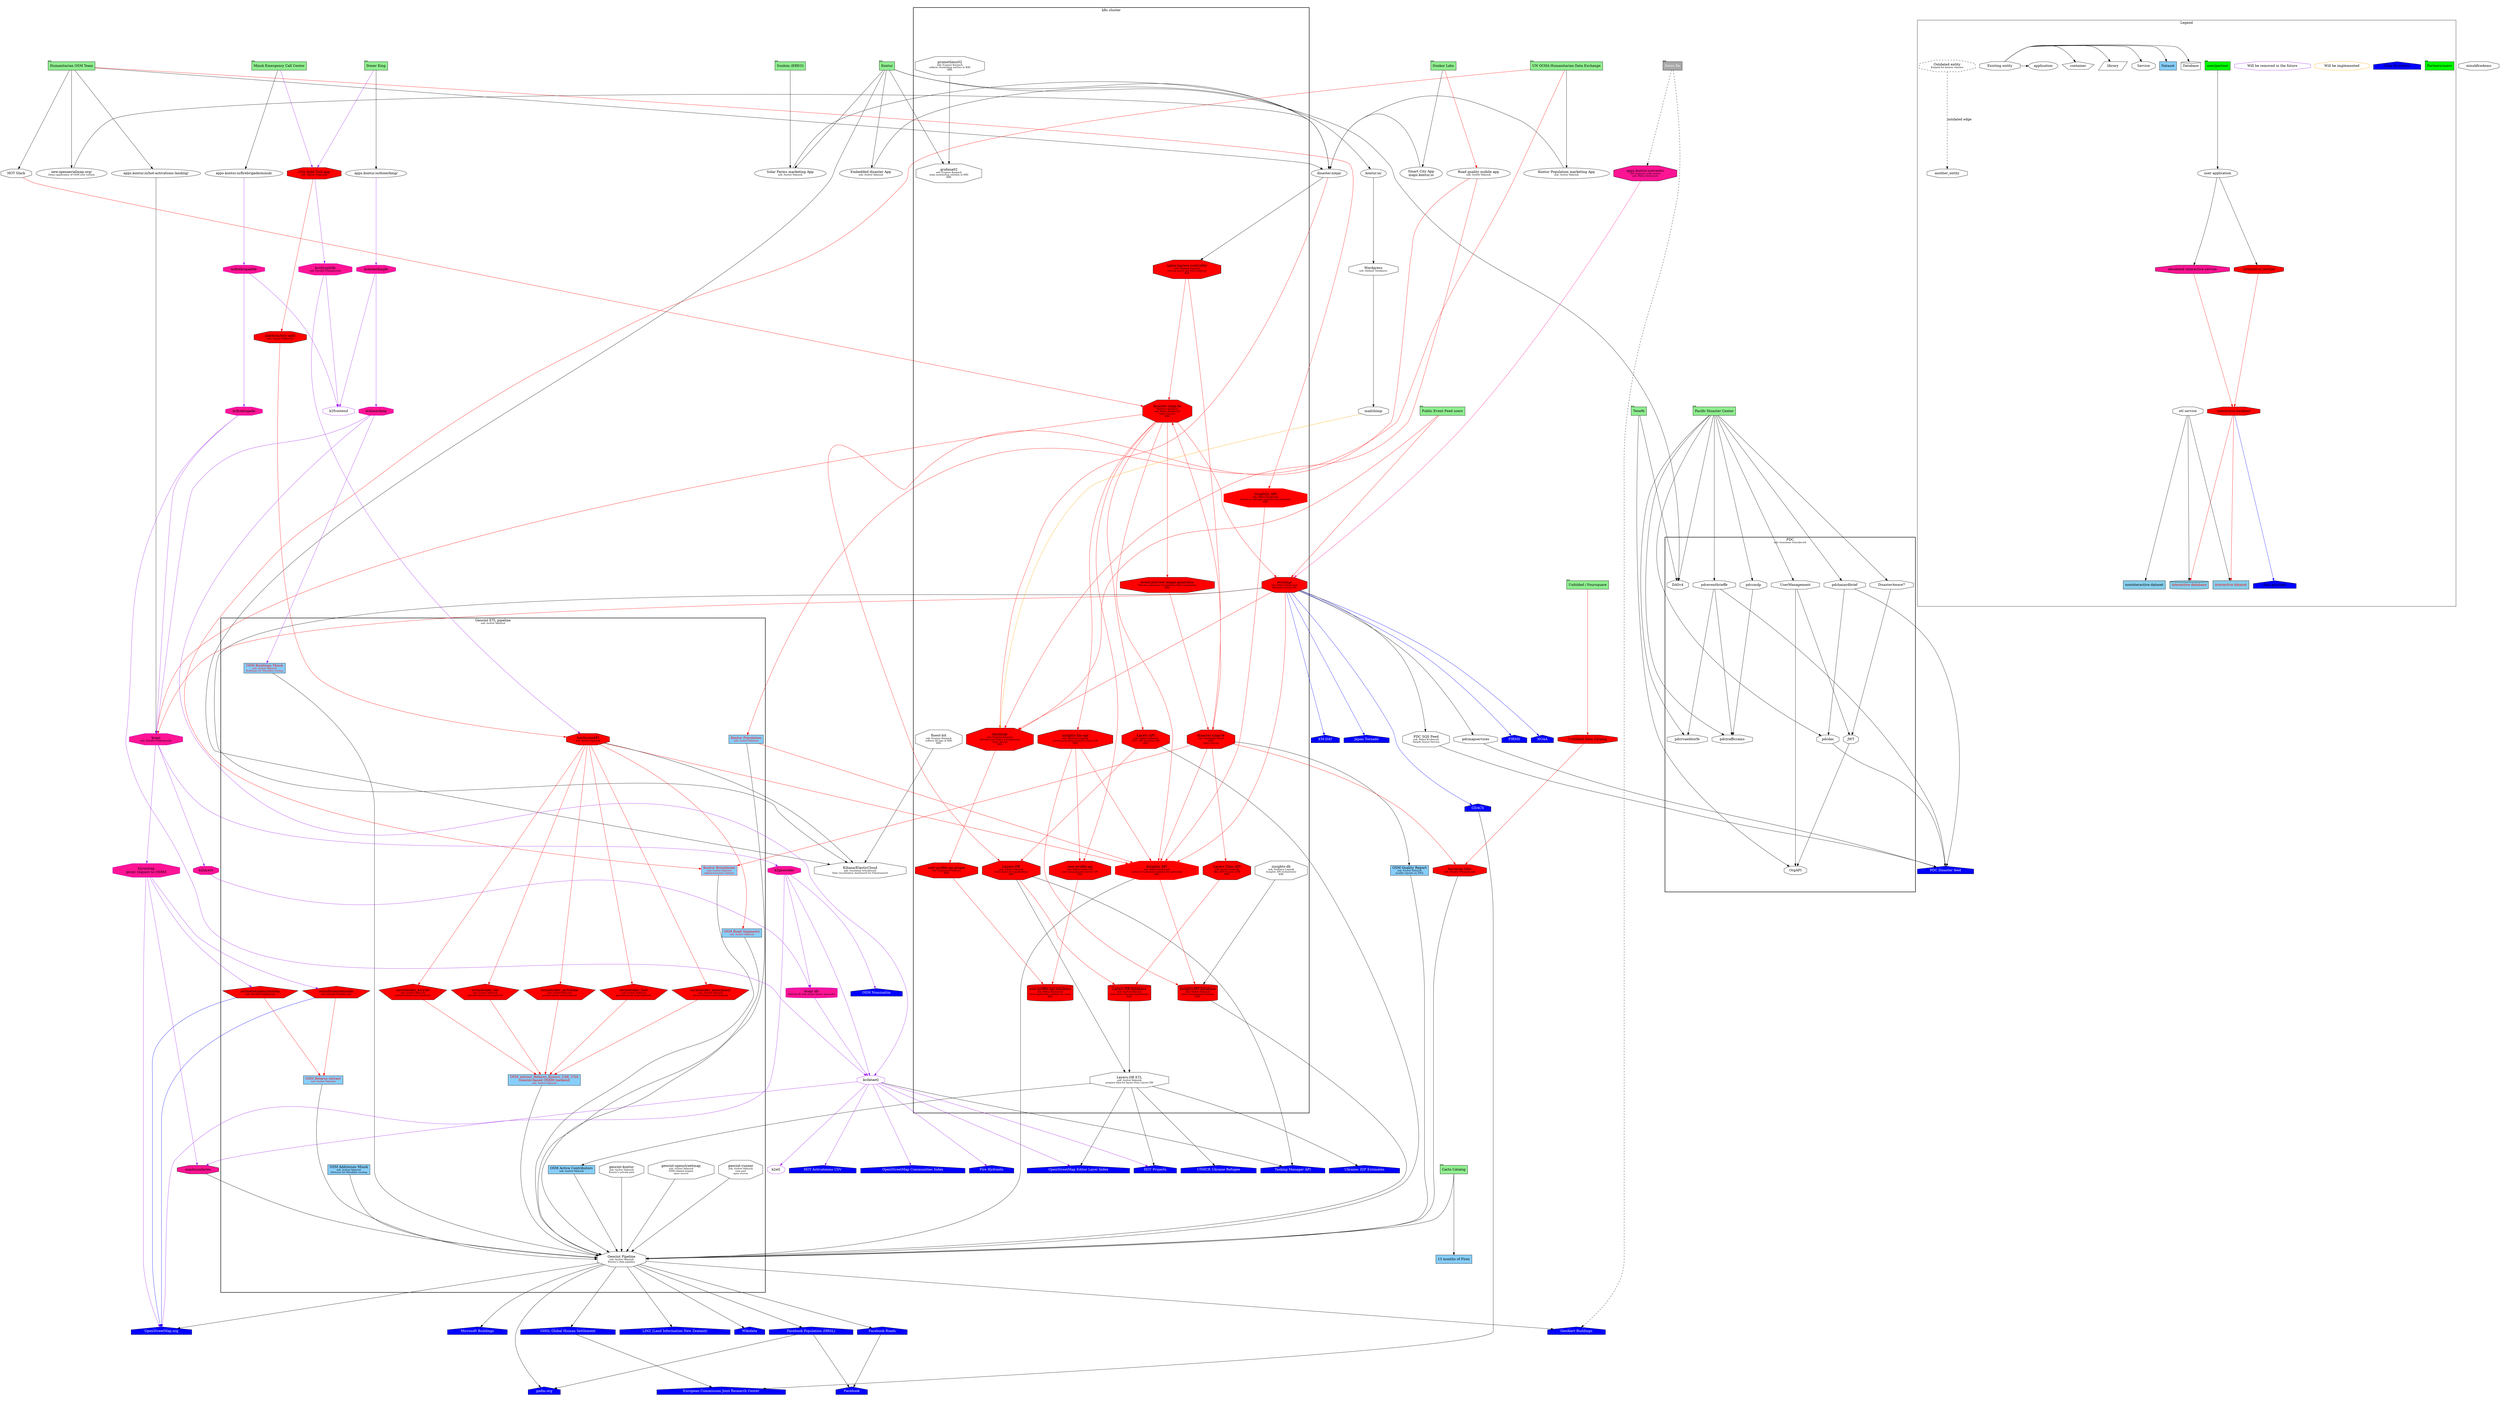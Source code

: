 digraph Platform_services{
    ratio=0.5625
    #ratio=0.7
    #ratio=1.0407 // 1993:1915
    #ratio=1.42
    maxiter=10000
    #compound=true;
    newrank=true
    edge[minlen=1,weight=1]
    node[shape=octagon]

    // customers
    {
      HOT           [label="Humanitarian OSM Team",shape=tab,style=filled,fillcolor=lightgreen,group=hot]
      PDC           [label="Pacific Disaster Center",shape=tab,style=filled,fillcolor=lightgreen]
      Tenefit       [label="Tenefit",shape=tab,style=filled,fillcolor=lightgreen]
      DonerKing     [label="Doner King",shape=tab,style=filled,fillcolor=lightgreen,group="donerking"]
      mchs          [label="Minsk Emergency Call Center",shape=tab,style=filled,fillcolor=lightgreen]
      HDX           [label="UN OCHA Humanitarian Data Exchange",shape=tab,style=filled,fillcolor=lightgreen,group="HDX"]
      Kontur        [label="Kontur",shape=tab,style=filled,fillcolor=lightgreen,group="kontur"]
      Unfolded      [label="Unfolded / Foursquare",shape=tab,style=filled,fillcolor=lightgreen]
      cartocatalog  [label="Carto Catalog",shape=tab,style=filled,fillcolor=lightgreen] //updated 2021-10-08
      DonkorLabs    [label="Donkor Labs",shape=tab,style=filled,fillcolor=lightgreen]
      Sunbim                  [label="Sunbim (KREO)",shape=tab,style=filled,fillcolor=lightgreen]
      public_event_feed_users [label="Public Event Feed users",shape=tab,style=filled,fillcolor=lightgreen]
      //Vianova [label="Vianova",color=red]
      SwissRe                 [label="Swiss Re",shape=tab,style=filled,fontcolor=white,fillcolor=darkgrey] //,color=red,style=dashed]
    }


    // user facing
    // external
    { // data providers 
        //rank=same;

        // grouping is just for better clarity, its not architectural

        { // HOT
          hotactivations     [label="HOT Projects",shape=house,style=filled,fillcolor=blue,fontcolor=white]
          hotactivationscsv  [label="HOT Activateions CSV",shape=house,style=filled,fillcolor=blue,fontcolor=white]
        }

        { // Meta
          facebookpopulation [label="Facebook Population (HRSL)",shape=house,style=filled,fillcolor=blue,fontcolor=white]
          facebookroads      [label="Facebook Roads",shape=house,style=filled,fillcolor=blue,fontcolor=white]
          facebook           [label="Facebook",shape=house,style=filled,fillcolor=blue,fontcolor=white]
        }

        { // OSM
          osm                [label="OpenStreetMap.org",shape=house,style=filled,fillcolor=blue,fontcolor=white]
          osmlayers          [label="OpenStreetMap Editor Layer Index",shape=house,style=filled,fillcolor=blue,fontcolor=white]
          osmcommunities     [label="OpenStreetMap Communities Index",shape=house,style=filled,fillcolor=blue,fontcolor=white]
          osmnominatim       [label="OSM Nominatim",shape=house,style=filled,fillcolor=blue,fontcolor=white]
        }

        { //new
          taskingmanagerapi [label="Tasking Manager API",shape=house,style=filled,fillcolor=blue,fontcolor=white] //new
          firms             [label="FIRMS",shape=house,style=filled,fillcolor=blue,fontcolor=white] //new
          noaa              [label="NOAA",shape=house,style=filled,fillcolor=blue,fontcolor=white] //new
          emdat             [label="EM-DAT",shape=house,style=filled,fillcolor=blue,fontcolor=white] //new
          japantornado      [label="Japan Tornado",shape=house,style=filled,fillcolor=blue,fontcolor=white] //new??
          firehydrants      [label="Fire Hydrants",shape=house,style=filled,fillcolor=blue,fontcolor=white] //new
        }


        { // Ukraine
          unhcrukrainerefugee [label="UNHCR Ukraine Refugee",shape=house,style=filled,fillcolor=blue,fontcolor=white]
          idpestimates [label="Ukraine: IDP Estimates",shape=house,style=filled,fillcolor=blue,fontcolor=white]
        }

        { // other
          msbuildings        [label="Microsoft Buildings",shape=house,style=filled,fillcolor=blue,fontcolor=white]
          geoalertbuildings  [label="GeoAlert Buildings",shape=house,style=filled,fillcolor=blue,fontcolor=white]
          gdacs              [label="GDACS",shape=house,style=filled,fillcolor=blue,fontcolor=white]
          ghs                [label="GHSL Global Human Settlement",shape=house,style=filled,fillcolor=blue,fontcolor=white]
          gadm               [label="gadm.org",shape=house,style=filled,fillcolor=blue,fontcolor=white]
          jrc                [label="European Commission Joint Research Center",shape=house,style=filled,fillcolor=blue,fontcolor=white]
          linz               [label="LINZ (Land Information New Zealand)",shape=house,style=filled,fillcolor=blue,fontcolor=white]
          pdcdisasters       [label="PDC Disaster feed",shape=house,style=filled,fillcolor=blue,fontcolor=white]
          wikidata           [label="Wikidata",shape=house,style=filled,fillcolor=blue,fontcolor=white]
        }
    }

    "layers-db" -> taskingmanagerapi
    "kcdataetl" -> taskingmanagerapi

    {
        rank=same
        OSM_quality_report [label=<OSM Quality Report<BR /><FONT POINT-SIZE="10">ask: Andrei Valasiuk<BR />quality reports on DN2</FONT>>,shape=rectangle,style=filled,fillcolor=lightskyblue]
        k2routing [label=<k2routing<BR />proxy request to OSRM>,style=filled,fillcolor=deeppink]
        k2layers[style=filled, fillcolor=deeppink]
        k2geocoder[style=filled,fillcolor=deeppink]
    }

    subgraph cluster_legend {
        label="Legend"
        {
            rank=same;
            "Partners/users" [shape=tab,style=filled,fillcolor=green]
            "Data Providers" [shape=house,style=filled,fillcolor=blue]
            "Will be implemented" [color=orange]
            "Will be removed in the future" [color=purple]
        }

        {
            "user/partner"[shape=tab,style=filled,fillcolor=green]
            "user application"[shape=ellipse]
            "interactive service"[style=filled,fillcolor=red] 
            "interactive backend"[style=filled,fillcolor=red] 
            "interactive dataset"[shape=rectangle,style=filled,fillcolor=skyblue,fontcolor=red] 
            "interactive database"[shape=cylinder,style=filled,fillcolor=skyblue,fontcolor=red] 
            "noninteractive dataset"[shape=rectangle,style=filled,fillcolor=skyblue] 
            "data provider"[shape=house,style=filled,fillcolor=blue] 
            "etl service"
            "obsoleted interactive service"[style=filled,fillcolor=deeppink] 
            "user/partner"->"user application"
            "user application" -> "interactive service"
            "user application" -> "obsoleted interactive service"
            "interactive service" -> "interactive backend"[color=red]
            "obsoleted interactive service" -> "interactive backend"[color=red]
            "interactive backend" -> "interactive dataset"[color=red]
            "interactive backend" -> "interactive database"[color=red]
            "interactive backend" -> "data provider"[color=blue]
            "etl service" -> "interactive dataset"
            "etl service" -> "interactive database"
            "etl service" -> "noninteractive dataset"

        }

        {
            rank=same;
            "Existing entity" [color=black]
            database [label=<Database>,shape=cylinder,color=black]
            "Existing entity" -> database
            dataset [label=<Dataset>,shape=rectangle,style=filled,fillcolor=lightskyblue,color=black]
            "Existing entity" -> dataset
            service [label=<Service>,shape=octagon,color=black]
            "Existing entity" -> service
            library [label=<library>,shape=parallelogram,color=black]
            "Existing entity" -> library
            container [label=<container>,shape=pentagon,color=black]
            "Existing entity" -> container
            ellipse [label=<application>,shape=ellipse,color=black]
            "Existing entity" -> ellipse
        }

        {
            outdated [label=<Outdated entity<BR /><FONT POINT-SIZE="10">Keeped for history reasons</FONT>>,style=dashed]
            another_entity [shape=octagon]
            outdated -> another_entity [label="outdated edge",style=dashed]
        }        
    }

    subgraph cluster_k8s {
        label="k8s cluster"
        style=bold

        "nginx-ingress-controller" [label=<nginx-ingress-controller<BR /><FONT POINT-SIZE="10">ask: Eugene Karpach<BR />reverse proxy and load balancer<br/>K8S</FONT>>,style=filled,fillcolor=red]
        "disaster-ninja-be" [label=<disaster-ninja-be<BR /><FONT POINT-SIZE="10">Platform backend<BR />ask: Palina Krukovich<BR />Open Source<BR />K8S</FONT>>,style=filled,fillcolor=red,group=ninja]
        "disaster-ninja-fe" [label=<disaster-ninja-fe<BR /><FONT POINT-SIZE="10">ask: Viachaslau Kozel<BR />K8S<BR />Open Source</FONT>>,style=filled,fillcolor=red,group=ninja]
        
        "event-preview-image-generator" [label=<event-preview-image-generator<BR /><FONT POINT-SIZE="10">Preview generator for platform links integration<BR />K8S</FONT>>,style=filled,fillcolor=red,group=ninja]
        
        "layers-tiles-api" [label=<Layers Tiles API<BR /><FONT POINT-SIZE="10">ask: Andrei Valasiuk<BR />tiles API of Layers-DB<BR />K8S</FONT>>,
                                      style=filled,fillcolor=red]
        "Layers-API" [label=<Layers API<BR /><FONT POINT-SIZE="10">ask: Andrei Valasiuk<BR />OGC-API of Layers-DB<BR />K8S</FONT>>,
                                      style=filled,fillcolor=red]
        "user-profile-api" [label=<user-profile-api<FONT POINT-SIZE="10"><BR />ask: Palina Krukovich<BR />user management service API<BR />K8S</FONT>>,
                                      style=filled,fillcolor=red]
        "user-profile-api-database" [label=<user-profile-api-database<FONT POINT-SIZE="10"><BR />ask: Palina Krukovich<BR />store application settings for users<BR />K8S</FONT>>,
                                      shape=cylinder,style=filled,fillcolor=red]
        "user-profile-spi-plugin" [label=<user-profile-spi-plugin<FONT POINT-SIZE="10"><BR />ask: Aliaksandr Kolesen<BR />K8S</FONT>>,style=filled,fillcolor=red]
        insightsapi [label=<Insights API<BR /><FONT POINT-SIZE="10">ask: Palina Krukovich<BR />service to calculate analytics for geometry<BR />K8S</FONT>>,
                              style=filled,color=red]
        graphqlapi [label=<GraphQL API<BR /><FONT POINT-SIZE="10">ask: Palina Krukovich<BR />service to calculate analytics for geometry<BR />K8S</FONT>>,
                              style=filled,color=red]
        "prometheus02" [label=<prometheus02<BR /><FONT POINT-SIZE="10">ask: Eugene Karpach<BR />collects cluster/app metrics in K8S<BR />K8S</FONT>>]
        "grafana02" [label=<grafana02<BR /><FONT POINT-SIZE="10">ask: Eugene Karpach<BR />main monitoring solution in K8S<BR />K8S</FONT>>]
        "fluent-bit" [label=<fluent-bit<FONT POINT-SIZE="10"><BR />ask: Eugene Karpach<BR />collects all logs in K8S<BR />K8S</FONT>>]
        "layers-db" [label=<Layers-DB<BR /><FONT POINT-SIZE="10">ask: Andrei Valasiuk<BR />serve layers for applications<BR />K8S</FONT>>,
                              style=filled,fillcolor=red]
        "layers-db-database" [label=<Layers-DB database<BR /><FONT POINT-SIZE="10">ask: Andrei Valasiuk<BR />store layers for web-applications<BR />K8S</FONT>>,
                              shape=cylinder,style=filled,fillcolor=red]
        "layers-etl" [label=<Layers-DB ETL<BR /><FONT POINT-SIZE="10">ask: Andrei Valasiuk<BR />prepare data for layers from Layers DB</FONT>>]
        "insights-db" [label=<insights-db<BR /><FONT POINT-SIZE="10">ask: Nadzeya Laptsik<BR />Insights API orchestrator<BR />K8S</FONT>>]
        "insights-llm-api" [label=<insights-llm-api<BR /><FONT POINT-SIZE="10">ask: Nadzeya Laptsik<BR />service providing analytics from LLM<BR />K8S</FONT>>,
                                    style=filled,fillcolor=red]
        eventapi [label=<eventapi<BR /><FONT POINT-SIZE="10">ask: Palina Krukovich<BR />disasters events API</FONT>>,group=eventapidata,style=filled,fillcolor=red]
        keycloak [label=<keykloak<BR /><FONT POINT-SIZE="10">ask: Eugene Karpach<BR />Identity and access management<BR />Open Source<BR />K8S</FONT>>,style=filled,fillcolor=red]
        "insightsapi-database" [label=<InsightsAPI-database<FONT POINT-SIZE="10"><BR />ask: Andrei Valasiuk<BR />store hexagonized datasets<BR />K8S</FONT>>,
                                    shape=cylinder,style=filled,fillcolor=red]
    }

    k2geocoder -> osmnominatim [color=purple]

    "user-profile-api" -> "user-profile-api-database"[color=red]
    "user-profile-spi-plugin" -> "user-profile-api-database"[color=red]

    keycloak -> "user-profile-spi-plugin"[color=red]
    eventapi -> keycloak[color=red]

    "basemap tiles"  [label=<basemap tiles<BR /><FONT POINT-SIZE="10">ask: Darafei Praliaskouski</FONT>>][style=filled,fillcolor=red]
    "disaster-ninja-fe" -> "basemap tiles"[color=red] 
    "basemap tiles" -> geocint

    "disaster-ninja-fe" ->  "disaster-ninja-be"[color=red]
    "disaster-ninja-fe" -> kontur_boundaries[color=red]
    "disaster-ninja-fe" -> OSM_quality_report
    "disaster-ninja-fe" -> "layers-tiles-api"[color=red]

    "disaster-ninja-be" -> "user-profile-api"[color=red]
    "disaster-ninja-be" -> "event-preview-image-generator"[color=red]
    "event-preview-image-generator" -> "disaster-ninja-fe"[color=red]
    "disaster-ninja-be" -> insightsapi[color=red]
    "disaster-ninja-fe" -> insightsapi[color=red]
    "disaster-ninja-be" -> "insights-llm-api"[color=red]
    graphqlapi -> insightsapi[color=red]
    "disaster-ninja-be" -> kcapi[color=red]
    "disaster-ninja-be" -> eventapi[color=red]
    "disaster-ninja-be" -> "Layers-API"[color=red]

    "HOT Slack" -> "disaster-ninja-be"[color=red] // should be to ingress controller, maybe...

    "nginx-ingress-controller" -> "disaster-ninja-fe"[color=red] 
    "nginx-ingress-controller" -> "disaster-ninja-be" [color=red]

    SwissRe -> geoalertbuildings [style=dashed]
    SwissRe -> eventapiprod [style=dashed]

    "Layers-API" -> "layers-db"[color=red]
    "layers-tiles-api" -> "layers-db-database"[color=red]
    "layers-db" -> "layers-etl"
    "layers-db" -> "layers-db-database"[color=red]
    "layers-db-database" -> "layers-etl"

    "layers-etl" -> hotactivations
    "layers-etl" -> osmcontributorstiles
    "layers-etl" -> unhcrukrainerefugee
    "layers-etl" -> idpestimates
    "layers-etl" -> osmlayers
    

    gdacs -> jrc
    ghs -> jrc
    facebookpopulation -> facebook
    facebookroads -> facebook


    { // client apps
        rank=same;
        donerkingapp [label="apps.kontur.io/donerking/",group="donerking",shape=ellipse]        
        // deeppink = interactive/outdated?
        eventapiprod [label=<apps.kontur.io/events/<BR /><FONT POINT-SIZE="10">API endpoint with events<BR />ask: Palina Krukovich</FONT>>,style=filled,fillcolor=deeppink]
        mchsapp [label="apps.kontur.io/firebrigade/minsk/",shape=ellipse,group="firebrig"]
        konturwebsite [label="kontur.io/",shape=ellipse,group=konturwebsite]

        {
          hotlandingpage [label="apps.kontur.io/hot-activations-landing/",shape=ellipse,group="hot"]
          "HOT Slack" [group="hot"]
          oam [label=<new.openaerialmap.org/<BR /><FONT POINT-SIZE="10">Demo application of OAM new version</FONT>>,shape=ellipse,group="hot"]
        }

        disasterninja [label="disaster.ninja/",shape=ellipse]
       
        { 
          roadqualityapp [label=<Road quality mobile app<BR /><FONT POINT-SIZE="10">ask: Andrei Valasiuk</FONT>>,shape=ellipse,group="donkor"]
          smartcity [label=<Smart City App<BR />maps.kontur.io>,shape=ellipse,group="donkor"]
        }

        solarfarm [label=<Solar Farms marketing App<BR /><FONT POINT-SIZE="10">ask: Andrei Valasiuk</FONT>>,shape=ellipse]
        embeddedpop [label=<Kontur Population marketing App<BR /><FONT POINT-SIZE="10">ask: Andrei Valasiuk</FONT>>,shape=ellipse,group="HDX"]
        embeddeddisaster [label=<Embedded disaster App<BR /><FONT POINT-SIZE="10">ask: Andrei Valasiuk</FONT>>,shape=ellipse]
    }
    disasterninja -> "nginx-ingress-controller"
    disasterninja -> keycloak[color=red]
    Sunbim -> solarfarm

    embeddedpop -> disasterninja
    embeddeddisaster -> disasterninja
    oam -> disasterninja

    DonkorLabs -> smartcity -> disasterninja
    DonkorLabs -> roadqualityapp -> keycloak[color=red]

    roadqualityapp -> "layers-db"[color=red]
    solarfarm -> disasterninja


    public_event_feed_users -> keycloak[color=red]
    public_event_feed_users -> eventapi[color=red]
    HOT -> disasterninja
    HOT -> hotlandingpage //new
    HOT -> "HOT Slack"
    HOT -> oam
    HOT -> graphqlapi[color=red]
    Kontur -> solarfarm
    Kontur -> embeddeddisaster
    
    "Unfolded Data Catalog"[style=filled,fillcolor=red]
    Unfolded -> "Unfolded Data Catalog"[color=red] //updated 2021-10-08
    "Unfolded Data Catalog" -> "basemap tiles"[color=red] //updated 2021-10-08

    "13 months of Fires" [label=<13 months of Fires>,shape=rectangle,style=filled,fillcolor=lightskyblue]
    cartocatalog -> "13 months of Fires"//updated 2021-10-08
    cartocatalog -> geocint //updated 2021-10-08

    eventapiprod -> eventapi[color=deeppink]
    hotlandingpage -> kcapi //new
    CSTAPP [label=<City Split Tool app<BR /><FONT POINT-SIZE="10">ask: Tigran Grigoryan</FONT>>,style=filled,fillcolor=red]
    mchs -> CSTAPP[color=purple]
    DonerKing -> CSTAPP [color=purple]
    citysplit [label="platform/city-split"][label=<platform/city-split<BR /><FONT POINT-SIZE="10">ask: Tigran Grigoryan</FONT>>][style=filled,fillcolor=red]

    CSTAPP -> citysplit[color=red]
    isochroneapi[style=filled,fillcolor=red]
    citysplit -> isochroneapi[color=red]
    insightsapi -> "insightsapi-database"[color=red]
    "insights-db" -> "insightsapi-database"
    "insights-llm-api" -> "insightsapi-database"[color=red]
    "insights-llm-api" -> "user-profile-api"[color=red]
    "insights-llm-api" -> insightsapi[color=red]
    
    konturpopulation -> insightsapi[color=red] // updated 2021-10-08
    isochroneapi -> insightsapi[color=red] //new

    eventapi -> insightsapi[color=red] //new
    isochroneapi -> osmroadsegments[color=red]
    osmroadsegments -> geocint
    buildingsminsk -> geocint
    osmcontributorstiles -> geocint
    addressesminsk -> geocint
    insightsapi -> geocint
    belarusosmpbf -> geocint
    pdsdataset -> geocint //updated 2021-10-08
    osrmdocker_foot -> pdsdataset[color=red] //updated 2021-10-08
    osrmdocker_bicycle -> pdsdataset[color=red] //updated 2021-10-08
    osrmdocker_car -> pdsdataset[color=red] //updated 2021-10-08
    osrmdocker_emergency -> pdsdataset[color=red] //updated 2021-10-08
    osrmdocker_motobike -> pdsdataset[color=red] //updated 2021-10-08
    isochroneapi -> osrmdocker_foot[color=red]  //updated 2021-10-08
    isochroneapi -> osrmdocker_bicycle[color=red] //updated 2021-10-08
    isochroneapi -> osrmdocker_car[color=red] //updated 2021-10-08
    isochroneapi -> osrmdocker_emergency[color=red] //updated 2021-10-08
    isochroneapi -> osrmdocker_motobike[color=red]   //updated 2021-10-08

    osrmemergencyminsk -> belarusosmpbf[color=red]
    osrmdistanceminsk -> belarusosmpbf[color=red]
    konturpopulation -> geocint
    HDX -> konturpopulation[color=red]
    HDX -> kontur_boundaries[color=red]
    HDX -> embeddedpop


    subgraph cluster_geocint {
        label=<Geocint ETL pipeline<BR /><FONT POINT-SIZE="10">ask: Andrei Valasiuk</FONT>>
        style=bold

        "geocint-runner" [label=<geocint-runner<BR /><FONT POINT-SIZE="10">ask: Andrei Valasiuk<BR />core part<BR />open source</FONT>>]
        "geocint-openstreetmap" [label=<geocint-openstreetmap<BR /><FONT POINT-SIZE="10">ask: Andrei Valasiuk<BR />OSM-related targets<BR />open source</FONT>>]
        "geocint-kontur" [label=<geocint-kontur<BR /><FONT POINT-SIZE="10">ask: Andrei Valasiuk<BR />Kontur's private part</FONT>>]
        geocint [label=<Geocint Pipeline<BR /><FONT POINT-SIZE="10">ask: Andrei Valasiuk<BR />Kontur's data pipeline</FONT>>]
        isochroneapi [label=<IsochroneAPI<BR /><FONT POINT-SIZE="10">ask: Andrei Valasiuk</FONT>>]

        {
            rank=same;
            osrmemergencyminsk [label=<osrmemergencyminsks<BR /><FONT POINT-SIZE="10">ask: Darafei Praliakouski</FONT>>,shape=pentagon,style=filled,fillcolor=red]
            osrmdistanceminsk [label=<osrmdistanceminsks<BR /><FONT POINT-SIZE="10">ask: Darafei Praliakouski</FONT>>,shape=pentagon,style=filled,fillcolor=red]
            osrmdocker_motobike [label=<osrmdocker_motobike<BR /><FONT POINT-SIZE="10">ask: Andrei Valasiuk<BR />geocint-based osrm backend</FONT>>,shape=pentagon,style=filled,fillcolor=red]
            osrmdocker_foot [label=<osrmdocker_foot<BR /><FONT POINT-SIZE="10">ask: Andrei Valasiuk<BR />geocint-based osrm backend</FONT>>,shape=pentagon,style=filled,fillcolor=red]
            osrmdocker_emergency [label=<osrmdocker_emergency<BR /><FONT POINT-SIZE="10">ask: Andrei Valasiuk<BR />geocint-based osrm backend</FONT>>,shape=pentagon,style=filled,fillcolor=red]
            osrmdocker_bicycle [label=<osrmdocker_bicycle<BR /><FONT POINT-SIZE="10">ask: Andrei Valasiuk<BR />geocint-based osrm backend</FONT>>,shape=pentagon,style=filled,fillcolor=red]
            osrmdocker_car [label=<osrmdocker_car<BR /><FONT POINT-SIZE="10">ask: Andrei Valasiuk<BR />geocint-based osrm backend</FONT>>,shape=pentagon,style=filled,fillcolor=red]
        }
        {
            // Global datasets
            //rank=same;
        
            osmroadsegments [label=<OSM Road Segments<BR /><FONT POINT-SIZE="10">ask: Andrei Valasiuk</FONT>>,shape=rectangle,style=filled,fillcolor=lightskyblue,fontcolor=red]
            konturpopulation [label=<Kontur Population<BR /><FONT POINT-SIZE="10">ask: Andrei Valasiuk</FONT>>,shape=rectangle,style=filled,fillcolor=lightskyblue,fontcolor=red]
            kontur_boundaries [label=<Kontur Boundaries<BR /><FONT POINT-SIZE="10">ask: Andrei Valasiuk<BR />global boundary dataset</FONT>>,
                                    shape=rectangle,style=filled,fillcolor=lightskyblue,color=red,fontcolor=red]
            osmcontributorstiles [label=<OSM Active Contributors<BR /><FONT POINT-SIZE="10">ask: Andrei Valasiuk</FONT>>,shape=rectangle,style=filled,fillcolor=lightskyblue]
        }

        {
            // Minsk datasets
            //rank=same;
            addressesminsk [label=<OSM Addresses Minsk<BR /><FONT POINT-SIZE="10">ask: Andrei Valasiuk<BR />Adresses for Minskfire routing</FONT>>,shape=rectangle,style=filled,fillcolor=lightskyblue    ]
            buildingsminsk [label=<OSM Buildings Minsk<BR /><FONT POINT-SIZE="10">ask: Andrei Valasiuk<BR />Buildings for Minskfire routing</FONT>>,
              shape=rectangle,style=filled,fillcolor=lightskyblue,fontcolor=red]
            belarusosmpbf [label=<OSM Belarus extract<BR /><FONT POINT-SIZE="10">ask: Andrei Valasiuk</FONT>>,shape=rectangle,style=filled,fillcolor=lightskyblue,fontcolor=red]
            pdsdataset  [label=<OSM_extract_Belarus_Kosovo_UAE_USA<BR />Geocint-based OSRM backend<BR /><FONT POINT-SIZE="10">ask: Andrei Valasiuk</FONT>>,
              shape=rectangle,style=filled,fillcolor=lightskyblue,fontcolor=red]//Area of interest updated 2024-30-01
        }
    } 

    "geocint-runner" -> geocint
    "geocint-openstreetmap" -> geocint
    "geocint-kontur" -> geocint
    "Layers-API" -> geocint
    geocint -> osm
    geocint -> facebookpopulation
    facebookpopulation -> gadm
    geocint -> gadm
    geocint -> ghs
    geocint -> facebookroads
    geocint -> msbuildings
    geocint -> geoalertbuildings
    geocint -> wikidata
    geocint -> linz

    "insightsapi-database" -> geocint
    kontur_boundaries -> geocint //updates 2021-10-08
    OSM_quality_report -> geocint //updated 2021-10-08 Sasha Petrov
    osmboundaries[style=filled,fillcolor=deeppink]
    osmboundaries -> geocint

    kccitysplitfe [label=<kccitysplitfe<BR /><FONT POINT-SIZE="10">ask: Darafei Praliaskouski</FONT>>,color=purple,style=filled,fillcolor=deeppink]
    kccitysplitfe -> isochroneapi [color=purple]
    CSTAPP -> kccitysplitfe [color=purple]

    // lets use deeppink for outdated+interactive
    kcapi [label=<kcapi<BR /><FONT POINT-SIZE="10">ask: Darafei Praliaskouski</FONT>>,color=purple,style=filled,fillcolor=deeppink]
    eventapi -> gdacs[color=blue]
    eventapi -> firms[color=blue] //new
    eventapi -> noaa[color=blue] //new
    eventapi -> emdat[color=blue] //new
    eventapi -> japantornado[color=blue] //new
    eventapi -> kcapi[color=red]

    // donerking legacy stack
    kcdonerkingfe [color=purple,group="donerking",style=filled,fillcolor=deeppink]
    kcdonerking [color=purple,group="donerking",style=filled,fillcolor=deeppink]

    DonerKing -> donerkingapp
    donerkingapp -> kcdonerkingfe [color=purple]
    kcdonerkingfe -> kcdonerking [color=purple]
    kcdonerking -> buildingsminsk [color=purple]
    kcdonerking -> kcdataetl [color=purple]


    kcdataetl [color=purple]
    kcdataetl -> hotactivations [color=purple]
    kcdataetl -> hotactivationscsv [color=purple]
    kcdataetl -> osmcommunities [color=purple]
    kcdataetl -> osmlayers [color=purple]
    kcdataetl -> k2etl [color=purple]
    kcdataetl -> osmboundaries [color=purple]
    kcdataetl -> firehydrants [color=purple]
   
    // firebrig stack  
    kcfirebrigadefe [color=purple, group="firebrig",style=filled,fillcolor=deeppink]
    kcfirebrigade [color=purple, group="firebrig",style=filled,fillcolor=deeppink]
    mchs -> mchsapp
    mchsapp -> kcfirebrigadefe [color=purple]
    kcfirebrigadefe -> kcfirebrigade [color=purple]
    kcfirebrigade -> kcdataetl [color=purple]

    kcapi [color=purple]
    kcdonerking -> kcapi [color=purple]
    kcfirebrigade -> kcapi [color=purple]

    pdcsqs [label=<PDC SQS Feed<BR /><FONT POINT-SIZE="10">ask: Palina Krukovich<BR />Simple Queue Service</FONT>>]
    
    eventapi -> pdcsqs -> pdcdisasters
    eventapi -> pdcmapservices -> pdcdisasters


    k2etl [color=purple]
    k2layers [color=purple]
    k2layers [color=purple]
    kcapi -> k2layers [color=purple]
    "kcapi db" [label=<kcapi db<BR /><FONT POINT-SIZE="10">Internal db that stores layers, geocoder</FONT>>,color=purple,shape=cylinder,style=filled,fillcolor=deeppink]
    k2layers -> "kcapi db" [color=purple]
    k2geocoder -> "kcapi db" [color=purple]
    "kcapi db" -> kcdataetl [color=purple]
    minskfiredemo 
    k2routing [color=purple]
    kcapi -> k2routing [color=purple]
    k2routing -> osm [color=purple]
    k2routing -> osrmemergencyminsk [color=purple]
    k2routing -> osmboundaries [color=purple] // accoring to A.Kalenik
    osrmemergencyminsk -> osm[color=blue]
    k2routing -> osrmdistanceminsk [color=purple]
    osrmdistanceminsk -> osm[color=blue]
    k2geocoder [color=purple]
    kcapi -> k2geocoder [color=purple]
    k2geocoder -> osm [color=purple]
    k2geocoder -> kcdataetl [color=purple]
    k2frontend [color=purple]
    kcdonerkingfe -> k2frontend [color=purple]
    kcfirebrigadefe -> k2frontend [color=purple]
    kccitysplitfe -> k2frontend [color=purple]

    subgraph cluster_PDC {
        label=<PDC<BR /><FONT POINT-SIZE="10">ask: Anastasia Artyukevich</FONT>>
        style=bold

        pdcrvaeditorfe        
        pdceventbrieffe        
        pdchazardbrief        
        pdcdas        
        pdctrafficcams 
        DASv4          
        UserManagement
        DisasterAware7
        pdccmdp   
        OrgAPI
        JWT
    }
    
    PDC -> pdcrvaeditorfe
    PDC -> pdceventbrieffe
    pdceventbrieffe -> pdcdisasters
    pdceventbrieffe -> pdcrvaeditorfe
    PDC -> pdchazardbrief
    pdchazardbrief -> pdcdas
    pdchazardbrief -> pdcdisasters
    PDC -> pdcdas
    pdcdas -> pdcdisasters
    PDC -> pdctrafficcams
    pdceventbrieffe -> pdctrafficcams
    PDC -> pdccmdp -> pdctrafficcams
    Tenefit -> OrgAPI // update 2021-10-8
    PDC -> UserManagement -> JWT         // update 2021-10-8
    UserManagement -> OrgAPI // update 2021-10-8
    PDC -> DisasterAware7 -> JWT -> OrgAPI // update 2021-10-8
    PDC -> DASv4 // update 2021-10-8
    Tenefit -> DASv4 // update 2021-10-8
    Kontur -> DASv4 // update 2021-10-8

    // konturwebsite stack
    wordpress [label=<Wordpress<BR /><FONT POINT-SIZE="10">ask: Aleksey Tarakanov</FONT>>,group=konturwebsite]
    mailchimp [group=konturwebsite]
    Kontur -> konturwebsite -> wordpress -> mailchimp
    mailchimp -> keycloak [color=orange]


    "prometheus02" -> grafana02
    kibana [label=<Kibana/ElasticCloud<BR /><FONT POINT-SIZE="10">ask: Anastasia Artyukevich<BR />Data visualization dashboard for Elasticsearch</FONT>>]
    
    Kontur -> grafana02
    
    Kontur -> kibana //updated 2021-10-08
    eventapi -> kibana//updated 2021-10-08
    isochroneapi -> kibana//updated 2021-10-08
    
    "fluent-bit" -> kibana

}
